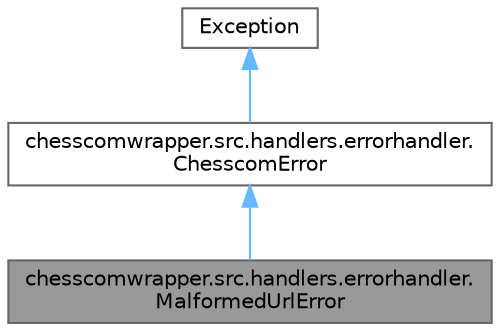 digraph "chesscomwrapper.src.handlers.errorhandler.MalformedUrlError"
{
 // LATEX_PDF_SIZE
  bgcolor="transparent";
  edge [fontname=Helvetica,fontsize=10,labelfontname=Helvetica,labelfontsize=10];
  node [fontname=Helvetica,fontsize=10,shape=box,height=0.2,width=0.4];
  Node1 [label="chesscomwrapper.src.handlers.errorhandler.\lMalformedUrlError",height=0.2,width=0.4,color="gray40", fillcolor="grey60", style="filled", fontcolor="black",tooltip="Raised when the URL is malformed."];
  Node2 -> Node1 [dir="back",color="steelblue1",style="solid"];
  Node2 [label="chesscomwrapper.src.handlers.errorhandler.\lChesscomError",height=0.2,width=0.4,color="gray40", fillcolor="white", style="filled",URL="$classchesscomwrapper_1_1src_1_1handlers_1_1errorhandler_1_1_chesscom_error.html",tooltip="Base class for other exceptions."];
  Node3 -> Node2 [dir="back",color="steelblue1",style="solid"];
  Node3 [label="Exception",height=0.2,width=0.4,color="gray40", fillcolor="white", style="filled",tooltip=" "];
}
